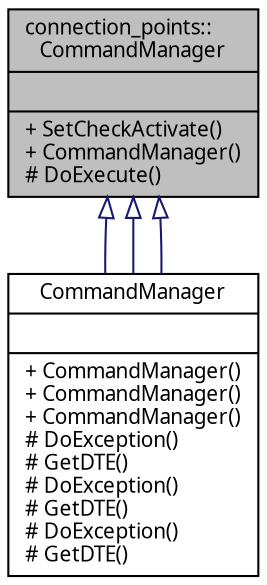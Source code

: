 digraph "connection_points::CommandManager"
{
 // INTERACTIVE_SVG=YES
  edge [fontname="Verdana",fontsize="10",labelfontname="Verdana",labelfontsize="10"];
  node [fontname="Verdana",fontsize="10",shape=record];
  Node1 [label="{connection_points::\lCommandManager\n||+ SetCheckActivate()\l+ CommandManager()\l# DoExecute()\l}",height=0.2,width=0.4,color="black", fillcolor="grey75", style="filled", fontcolor="black"];
  Node1 -> Node2 [dir="back",color="midnightblue",fontsize="10",style="solid",arrowtail="onormal",fontname="Verdana"];
  Node2 [label="{CommandManager\n||+ CommandManager()\l+ CommandManager()\l+ CommandManager()\l# DoException()\l# GetDTE()\l# DoException()\l# GetDTE()\l# DoException()\l# GetDTE()\l}",height=0.2,width=0.4,color="black", fillcolor="white", style="filled",URL="$class_command_manager.html",tooltip="Класс входит в Проект UnicornumCodeAssistant   Класс для исполнения команд, управляющих работой надст..."];
  Node1 -> Node2 [dir="back",color="midnightblue",fontsize="10",style="solid",arrowtail="onormal",fontname="Verdana"];
  Node1 -> Node2 [dir="back",color="midnightblue",fontsize="10",style="solid",arrowtail="onormal",fontname="Verdana"];
}
